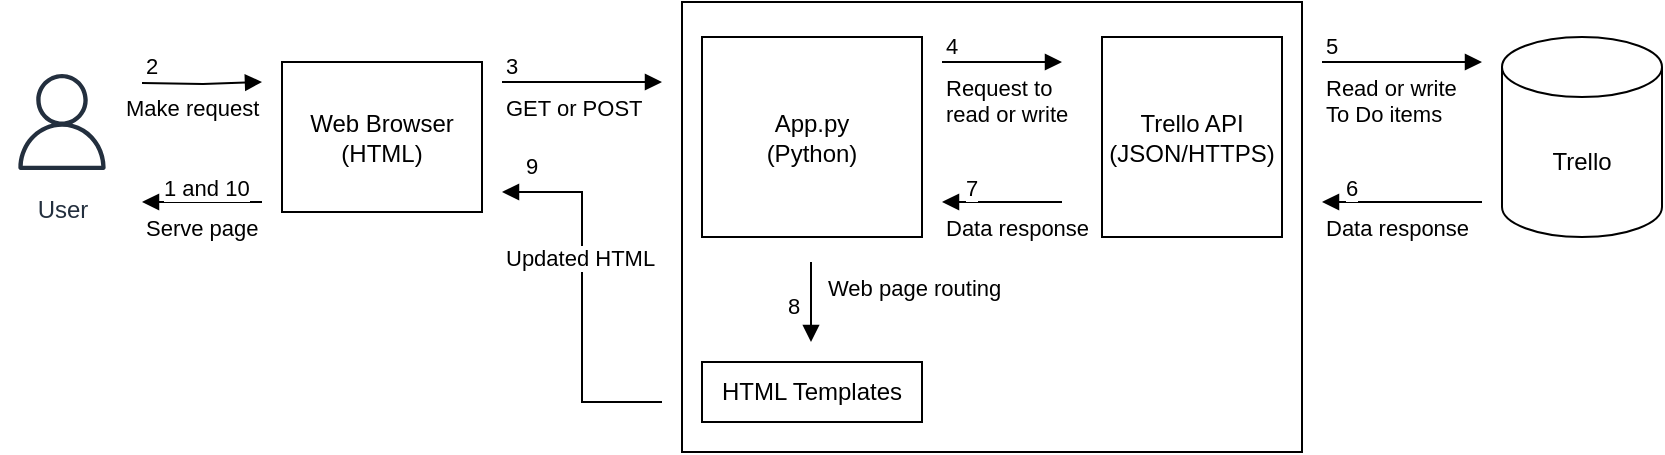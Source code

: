 <mxfile version="22.1.21" type="github">
  <diagram name="Page-1" id="hzxyXguT6aONyPur9d6D">
    <mxGraphModel dx="1434" dy="746" grid="1" gridSize="10" guides="1" tooltips="1" connect="1" arrows="1" fold="1" page="1" pageScale="1" pageWidth="850" pageHeight="1100" math="0" shadow="0">
      <root>
        <mxCell id="0" />
        <mxCell id="1" parent="0" />
        <mxCell id="gGQ2gIt7nyH7d9AVS0pc-1" value="User" style="sketch=0;outlineConnect=0;fontColor=#232F3E;gradientColor=none;strokeColor=#232F3E;fillColor=#ffffff;dashed=0;verticalLabelPosition=bottom;verticalAlign=top;align=center;html=1;fontSize=12;fontStyle=0;aspect=fixed;shape=mxgraph.aws4.resourceIcon;resIcon=mxgraph.aws4.user;" vertex="1" parent="1">
          <mxGeometry x="10" y="270" width="60" height="60" as="geometry" />
        </mxCell>
        <mxCell id="gGQ2gIt7nyH7d9AVS0pc-2" value="Make request" style="endArrow=block;endFill=1;html=1;edgeStyle=orthogonalEdgeStyle;align=left;verticalAlign=top;rounded=0;" edge="1" parent="1">
          <mxGeometry x="-1" y="10" relative="1" as="geometry">
            <mxPoint x="80" y="280.5" as="sourcePoint" />
            <mxPoint x="140" y="280" as="targetPoint" />
            <mxPoint x="-10" y="9" as="offset" />
          </mxGeometry>
        </mxCell>
        <mxCell id="gGQ2gIt7nyH7d9AVS0pc-3" value="2" style="edgeLabel;resizable=0;html=1;align=left;verticalAlign=bottom;" connectable="0" vertex="1" parent="gGQ2gIt7nyH7d9AVS0pc-2">
          <mxGeometry x="-1" relative="1" as="geometry" />
        </mxCell>
        <mxCell id="gGQ2gIt7nyH7d9AVS0pc-4" value="" style="rounded=0;whiteSpace=wrap;html=1;" vertex="1" parent="1">
          <mxGeometry x="350" y="240" width="310" height="225" as="geometry" />
        </mxCell>
        <mxCell id="gGQ2gIt7nyH7d9AVS0pc-5" value="Trello" style="shape=cylinder3;whiteSpace=wrap;html=1;boundedLbl=1;backgroundOutline=1;size=15;" vertex="1" parent="1">
          <mxGeometry x="760" y="257.5" width="80" height="100" as="geometry" />
        </mxCell>
        <mxCell id="gGQ2gIt7nyH7d9AVS0pc-6" value="Web Browser (HTML)" style="rounded=0;whiteSpace=wrap;html=1;" vertex="1" parent="1">
          <mxGeometry x="150" y="270" width="100" height="75" as="geometry" />
        </mxCell>
        <mxCell id="gGQ2gIt7nyH7d9AVS0pc-7" value="GET or POST" style="endArrow=block;endFill=1;html=1;edgeStyle=orthogonalEdgeStyle;align=left;verticalAlign=top;rounded=0;" edge="1" parent="1">
          <mxGeometry x="-1" relative="1" as="geometry">
            <mxPoint x="260" y="280" as="sourcePoint" />
            <mxPoint x="340" y="280" as="targetPoint" />
          </mxGeometry>
        </mxCell>
        <mxCell id="gGQ2gIt7nyH7d9AVS0pc-8" value="3" style="edgeLabel;resizable=0;html=1;align=left;verticalAlign=bottom;" connectable="0" vertex="1" parent="gGQ2gIt7nyH7d9AVS0pc-7">
          <mxGeometry x="-1" relative="1" as="geometry" />
        </mxCell>
        <mxCell id="gGQ2gIt7nyH7d9AVS0pc-11" value="Updated HTML" style="endArrow=block;endFill=1;html=1;edgeStyle=orthogonalEdgeStyle;align=left;verticalAlign=top;rounded=0;" edge="1" parent="1">
          <mxGeometry x="1" y="20" relative="1" as="geometry">
            <mxPoint x="340" y="440" as="sourcePoint" />
            <mxPoint x="260" y="335" as="targetPoint" />
            <Array as="points">
              <mxPoint x="300" y="440" />
              <mxPoint x="300" y="335" />
            </Array>
            <mxPoint as="offset" />
          </mxGeometry>
        </mxCell>
        <mxCell id="gGQ2gIt7nyH7d9AVS0pc-12" value="9" style="edgeLabel;resizable=0;html=1;align=left;verticalAlign=bottom;" connectable="0" vertex="1" parent="gGQ2gIt7nyH7d9AVS0pc-11">
          <mxGeometry x="-1" relative="1" as="geometry">
            <mxPoint x="-70" y="-110" as="offset" />
          </mxGeometry>
        </mxCell>
        <mxCell id="gGQ2gIt7nyH7d9AVS0pc-13" value="Read or write&lt;br&gt;To Do items" style="endArrow=block;endFill=1;html=1;edgeStyle=orthogonalEdgeStyle;align=left;verticalAlign=top;rounded=0;" edge="1" parent="1">
          <mxGeometry x="-1" relative="1" as="geometry">
            <mxPoint x="670" y="270" as="sourcePoint" />
            <mxPoint x="750" y="270" as="targetPoint" />
          </mxGeometry>
        </mxCell>
        <mxCell id="gGQ2gIt7nyH7d9AVS0pc-14" value="5" style="edgeLabel;resizable=0;html=1;align=left;verticalAlign=bottom;" connectable="0" vertex="1" parent="gGQ2gIt7nyH7d9AVS0pc-13">
          <mxGeometry x="-1" relative="1" as="geometry" />
        </mxCell>
        <mxCell id="gGQ2gIt7nyH7d9AVS0pc-15" value="Data response" style="endArrow=block;endFill=1;html=1;edgeStyle=orthogonalEdgeStyle;align=left;verticalAlign=top;rounded=0;" edge="1" parent="1">
          <mxGeometry x="1" relative="1" as="geometry">
            <mxPoint x="750" y="340" as="sourcePoint" />
            <mxPoint x="670" y="340" as="targetPoint" />
            <mxPoint as="offset" />
          </mxGeometry>
        </mxCell>
        <mxCell id="gGQ2gIt7nyH7d9AVS0pc-16" value="6" style="edgeLabel;resizable=0;html=1;align=left;verticalAlign=bottom;" connectable="0" vertex="1" parent="gGQ2gIt7nyH7d9AVS0pc-15">
          <mxGeometry x="-1" relative="1" as="geometry">
            <mxPoint x="-70" y="1" as="offset" />
          </mxGeometry>
        </mxCell>
        <mxCell id="gGQ2gIt7nyH7d9AVS0pc-17" value="HTML Templates" style="rounded=0;whiteSpace=wrap;html=1;" vertex="1" parent="1">
          <mxGeometry x="360" y="420" width="110" height="30" as="geometry" />
        </mxCell>
        <mxCell id="gGQ2gIt7nyH7d9AVS0pc-18" value="Trello API&lt;br&gt;(JSON/HTTPS)" style="rounded=0;whiteSpace=wrap;html=1;" vertex="1" parent="1">
          <mxGeometry x="560" y="257.5" width="90" height="100" as="geometry" />
        </mxCell>
        <mxCell id="gGQ2gIt7nyH7d9AVS0pc-19" value="App.py&lt;br&gt;(Python)" style="rounded=0;whiteSpace=wrap;html=1;" vertex="1" parent="1">
          <mxGeometry x="360" y="257.5" width="110" height="100" as="geometry" />
        </mxCell>
        <mxCell id="gGQ2gIt7nyH7d9AVS0pc-21" value="Serve page" style="endArrow=block;endFill=1;html=1;edgeStyle=orthogonalEdgeStyle;align=left;verticalAlign=top;rounded=0;" edge="1" parent="1">
          <mxGeometry x="1" relative="1" as="geometry">
            <mxPoint x="140" y="340" as="sourcePoint" />
            <mxPoint x="80" y="340" as="targetPoint" />
            <mxPoint as="offset" />
          </mxGeometry>
        </mxCell>
        <mxCell id="gGQ2gIt7nyH7d9AVS0pc-22" value="1 and 10" style="edgeLabel;resizable=0;html=1;align=left;verticalAlign=bottom;" connectable="0" vertex="1" parent="gGQ2gIt7nyH7d9AVS0pc-21">
          <mxGeometry x="-1" relative="1" as="geometry">
            <mxPoint x="-51" y="1" as="offset" />
          </mxGeometry>
        </mxCell>
        <mxCell id="gGQ2gIt7nyH7d9AVS0pc-25" value="Request to &lt;br&gt;read or write" style="endArrow=block;endFill=1;html=1;edgeStyle=orthogonalEdgeStyle;align=left;verticalAlign=top;rounded=0;movable=1;resizable=1;rotatable=1;deletable=1;editable=1;locked=0;connectable=1;" edge="1" parent="1">
          <mxGeometry x="-1" relative="1" as="geometry">
            <mxPoint x="480" y="270" as="sourcePoint" />
            <mxPoint x="540" y="270" as="targetPoint" />
            <mxPoint as="offset" />
          </mxGeometry>
        </mxCell>
        <mxCell id="gGQ2gIt7nyH7d9AVS0pc-26" value="4" style="edgeLabel;resizable=0;html=1;align=left;verticalAlign=bottom;" connectable="0" vertex="1" parent="gGQ2gIt7nyH7d9AVS0pc-25">
          <mxGeometry x="-1" relative="1" as="geometry" />
        </mxCell>
        <mxCell id="gGQ2gIt7nyH7d9AVS0pc-29" value="Data response" style="endArrow=block;endFill=1;html=1;edgeStyle=orthogonalEdgeStyle;align=left;verticalAlign=top;rounded=0;" edge="1" parent="1">
          <mxGeometry x="1" relative="1" as="geometry">
            <mxPoint x="540" y="340" as="sourcePoint" />
            <mxPoint x="480" y="340" as="targetPoint" />
            <mxPoint as="offset" />
          </mxGeometry>
        </mxCell>
        <mxCell id="gGQ2gIt7nyH7d9AVS0pc-30" value="7" style="edgeLabel;resizable=0;html=1;align=left;verticalAlign=bottom;" connectable="0" vertex="1" parent="gGQ2gIt7nyH7d9AVS0pc-29">
          <mxGeometry x="-1" relative="1" as="geometry">
            <mxPoint x="-50" y="1" as="offset" />
          </mxGeometry>
        </mxCell>
        <mxCell id="gGQ2gIt7nyH7d9AVS0pc-33" value="Web page routing" style="endArrow=block;endFill=1;html=1;edgeStyle=orthogonalEdgeStyle;align=left;verticalAlign=top;rounded=0;" edge="1" parent="1">
          <mxGeometry x="-1" y="6" relative="1" as="geometry">
            <mxPoint x="414.5" y="370" as="sourcePoint" />
            <mxPoint x="414.5" y="410" as="targetPoint" />
            <mxPoint as="offset" />
          </mxGeometry>
        </mxCell>
        <mxCell id="gGQ2gIt7nyH7d9AVS0pc-34" value="8" style="edgeLabel;resizable=0;html=1;align=left;verticalAlign=bottom;" connectable="0" vertex="1" parent="gGQ2gIt7nyH7d9AVS0pc-33">
          <mxGeometry x="-1" relative="1" as="geometry">
            <mxPoint x="-14" y="30" as="offset" />
          </mxGeometry>
        </mxCell>
      </root>
    </mxGraphModel>
  </diagram>
</mxfile>

